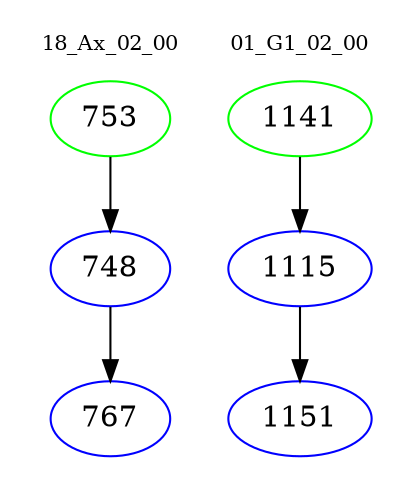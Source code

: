 digraph{
subgraph cluster_0 {
color = white
label = "18_Ax_02_00";
fontsize=10;
T0_753 [label="753", color="green"]
T0_753 -> T0_748 [color="black"]
T0_748 [label="748", color="blue"]
T0_748 -> T0_767 [color="black"]
T0_767 [label="767", color="blue"]
}
subgraph cluster_1 {
color = white
label = "01_G1_02_00";
fontsize=10;
T1_1141 [label="1141", color="green"]
T1_1141 -> T1_1115 [color="black"]
T1_1115 [label="1115", color="blue"]
T1_1115 -> T1_1151 [color="black"]
T1_1151 [label="1151", color="blue"]
}
}
